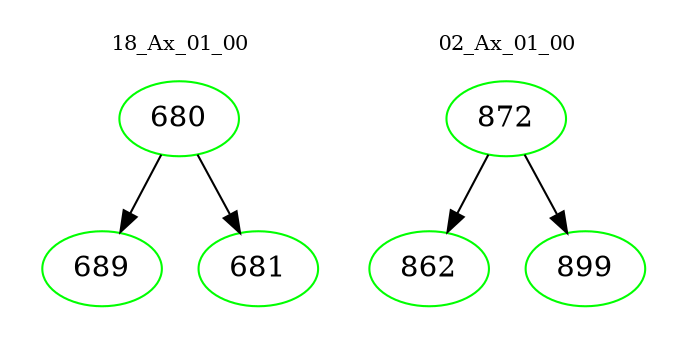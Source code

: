 digraph{
subgraph cluster_0 {
color = white
label = "18_Ax_01_00";
fontsize=10;
T0_680 [label="680", color="green"]
T0_680 -> T0_689 [color="black"]
T0_689 [label="689", color="green"]
T0_680 -> T0_681 [color="black"]
T0_681 [label="681", color="green"]
}
subgraph cluster_1 {
color = white
label = "02_Ax_01_00";
fontsize=10;
T1_872 [label="872", color="green"]
T1_872 -> T1_862 [color="black"]
T1_862 [label="862", color="green"]
T1_872 -> T1_899 [color="black"]
T1_899 [label="899", color="green"]
}
}

